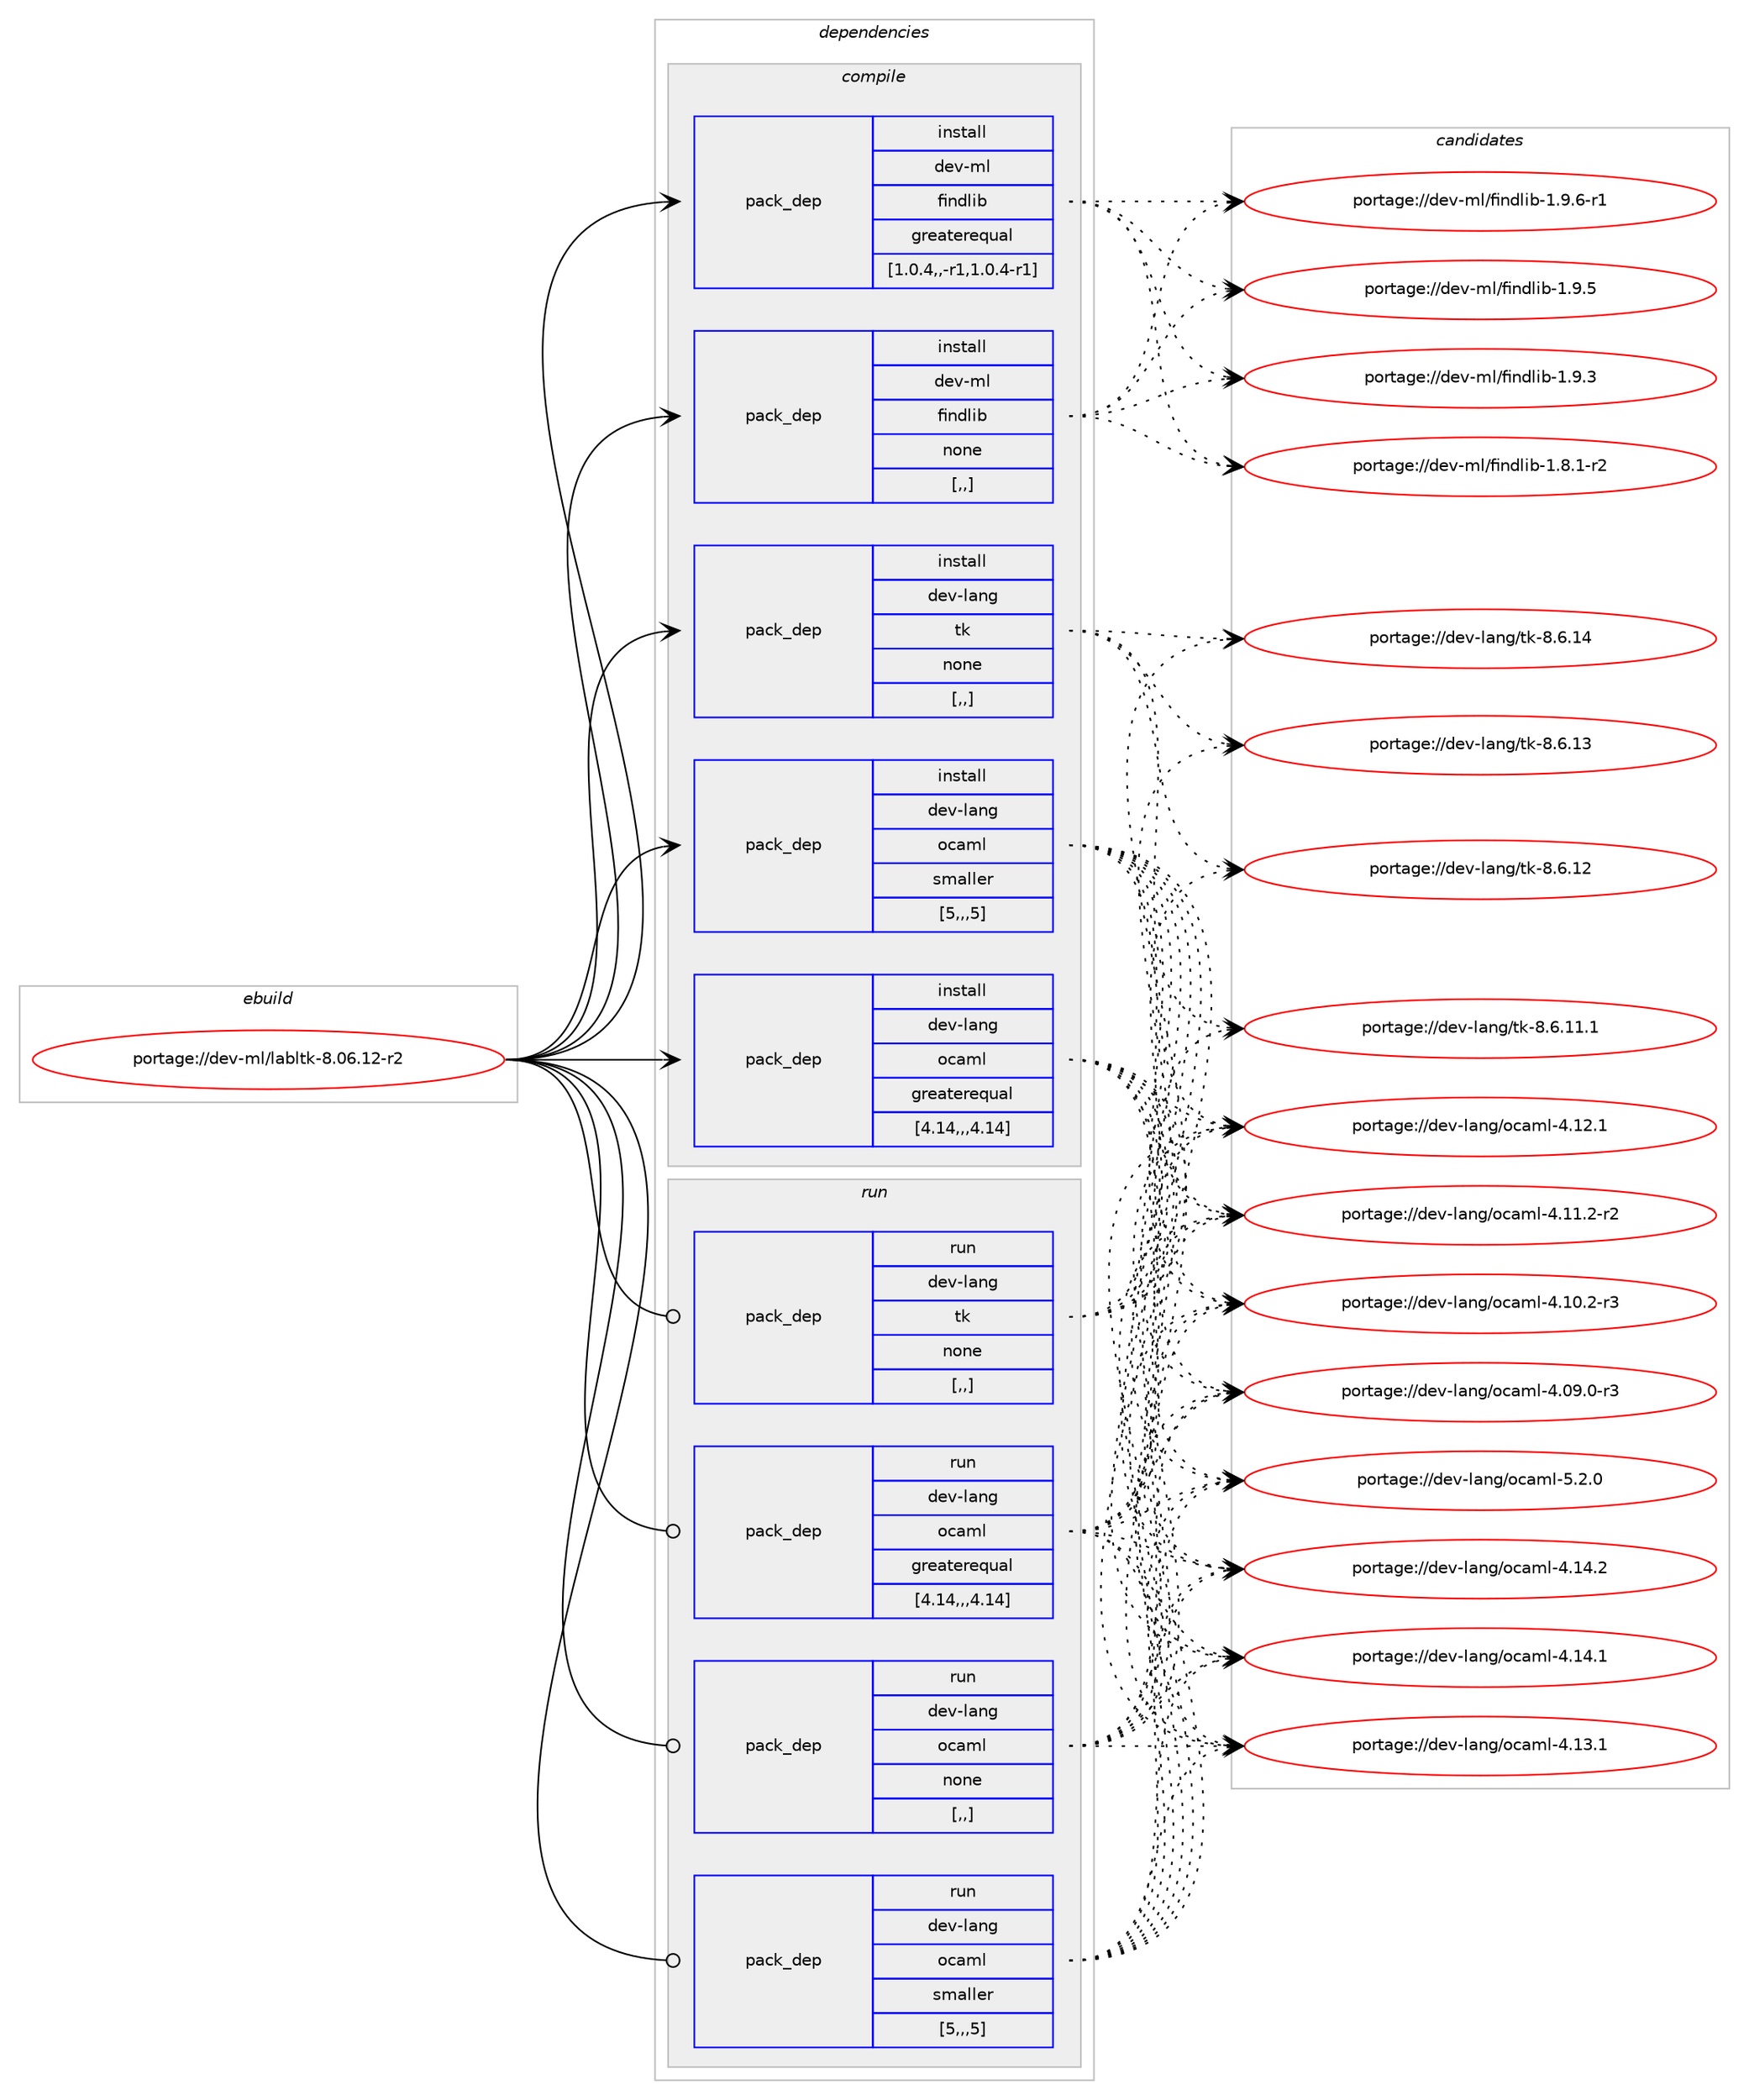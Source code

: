 digraph prolog {

# *************
# Graph options
# *************

newrank=true;
concentrate=true;
compound=true;
graph [rankdir=LR,fontname=Helvetica,fontsize=10,ranksep=1.5];#, ranksep=2.5, nodesep=0.2];
edge  [arrowhead=vee];
node  [fontname=Helvetica,fontsize=10];

# **********
# The ebuild
# **********

subgraph cluster_leftcol {
color=gray;
label=<<i>ebuild</i>>;
id [label="portage://dev-ml/labltk-8.06.12-r2", color=red, width=4, href="../dev-ml/labltk-8.06.12-r2.svg"];
}

# ****************
# The dependencies
# ****************

subgraph cluster_midcol {
color=gray;
label=<<i>dependencies</i>>;
subgraph cluster_compile {
fillcolor="#eeeeee";
style=filled;
label=<<i>compile</i>>;
subgraph pack89404 {
dependency119958 [label=<<TABLE BORDER="0" CELLBORDER="1" CELLSPACING="0" CELLPADDING="4" WIDTH="220"><TR><TD ROWSPAN="6" CELLPADDING="30">pack_dep</TD></TR><TR><TD WIDTH="110">install</TD></TR><TR><TD>dev-lang</TD></TR><TR><TD>ocaml</TD></TR><TR><TD>greaterequal</TD></TR><TR><TD>[4.14,,,4.14]</TD></TR></TABLE>>, shape=none, color=blue];
}
id:e -> dependency119958:w [weight=20,style="solid",arrowhead="vee"];
subgraph pack89405 {
dependency119959 [label=<<TABLE BORDER="0" CELLBORDER="1" CELLSPACING="0" CELLPADDING="4" WIDTH="220"><TR><TD ROWSPAN="6" CELLPADDING="30">pack_dep</TD></TR><TR><TD WIDTH="110">install</TD></TR><TR><TD>dev-lang</TD></TR><TR><TD>ocaml</TD></TR><TR><TD>smaller</TD></TR><TR><TD>[5,,,5]</TD></TR></TABLE>>, shape=none, color=blue];
}
id:e -> dependency119959:w [weight=20,style="solid",arrowhead="vee"];
subgraph pack89406 {
dependency119960 [label=<<TABLE BORDER="0" CELLBORDER="1" CELLSPACING="0" CELLPADDING="4" WIDTH="220"><TR><TD ROWSPAN="6" CELLPADDING="30">pack_dep</TD></TR><TR><TD WIDTH="110">install</TD></TR><TR><TD>dev-lang</TD></TR><TR><TD>tk</TD></TR><TR><TD>none</TD></TR><TR><TD>[,,]</TD></TR></TABLE>>, shape=none, color=blue];
}
id:e -> dependency119960:w [weight=20,style="solid",arrowhead="vee"];
subgraph pack89407 {
dependency119961 [label=<<TABLE BORDER="0" CELLBORDER="1" CELLSPACING="0" CELLPADDING="4" WIDTH="220"><TR><TD ROWSPAN="6" CELLPADDING="30">pack_dep</TD></TR><TR><TD WIDTH="110">install</TD></TR><TR><TD>dev-ml</TD></TR><TR><TD>findlib</TD></TR><TR><TD>greaterequal</TD></TR><TR><TD>[1.0.4,,-r1,1.0.4-r1]</TD></TR></TABLE>>, shape=none, color=blue];
}
id:e -> dependency119961:w [weight=20,style="solid",arrowhead="vee"];
subgraph pack89408 {
dependency119962 [label=<<TABLE BORDER="0" CELLBORDER="1" CELLSPACING="0" CELLPADDING="4" WIDTH="220"><TR><TD ROWSPAN="6" CELLPADDING="30">pack_dep</TD></TR><TR><TD WIDTH="110">install</TD></TR><TR><TD>dev-ml</TD></TR><TR><TD>findlib</TD></TR><TR><TD>none</TD></TR><TR><TD>[,,]</TD></TR></TABLE>>, shape=none, color=blue];
}
id:e -> dependency119962:w [weight=20,style="solid",arrowhead="vee"];
}
subgraph cluster_compileandrun {
fillcolor="#eeeeee";
style=filled;
label=<<i>compile and run</i>>;
}
subgraph cluster_run {
fillcolor="#eeeeee";
style=filled;
label=<<i>run</i>>;
subgraph pack89409 {
dependency119963 [label=<<TABLE BORDER="0" CELLBORDER="1" CELLSPACING="0" CELLPADDING="4" WIDTH="220"><TR><TD ROWSPAN="6" CELLPADDING="30">pack_dep</TD></TR><TR><TD WIDTH="110">run</TD></TR><TR><TD>dev-lang</TD></TR><TR><TD>ocaml</TD></TR><TR><TD>greaterequal</TD></TR><TR><TD>[4.14,,,4.14]</TD></TR></TABLE>>, shape=none, color=blue];
}
id:e -> dependency119963:w [weight=20,style="solid",arrowhead="odot"];
subgraph pack89410 {
dependency119964 [label=<<TABLE BORDER="0" CELLBORDER="1" CELLSPACING="0" CELLPADDING="4" WIDTH="220"><TR><TD ROWSPAN="6" CELLPADDING="30">pack_dep</TD></TR><TR><TD WIDTH="110">run</TD></TR><TR><TD>dev-lang</TD></TR><TR><TD>ocaml</TD></TR><TR><TD>none</TD></TR><TR><TD>[,,]</TD></TR></TABLE>>, shape=none, color=blue];
}
id:e -> dependency119964:w [weight=20,style="solid",arrowhead="odot"];
subgraph pack89411 {
dependency119965 [label=<<TABLE BORDER="0" CELLBORDER="1" CELLSPACING="0" CELLPADDING="4" WIDTH="220"><TR><TD ROWSPAN="6" CELLPADDING="30">pack_dep</TD></TR><TR><TD WIDTH="110">run</TD></TR><TR><TD>dev-lang</TD></TR><TR><TD>ocaml</TD></TR><TR><TD>smaller</TD></TR><TR><TD>[5,,,5]</TD></TR></TABLE>>, shape=none, color=blue];
}
id:e -> dependency119965:w [weight=20,style="solid",arrowhead="odot"];
subgraph pack89412 {
dependency119966 [label=<<TABLE BORDER="0" CELLBORDER="1" CELLSPACING="0" CELLPADDING="4" WIDTH="220"><TR><TD ROWSPAN="6" CELLPADDING="30">pack_dep</TD></TR><TR><TD WIDTH="110">run</TD></TR><TR><TD>dev-lang</TD></TR><TR><TD>tk</TD></TR><TR><TD>none</TD></TR><TR><TD>[,,]</TD></TR></TABLE>>, shape=none, color=blue];
}
id:e -> dependency119966:w [weight=20,style="solid",arrowhead="odot"];
}
}

# **************
# The candidates
# **************

subgraph cluster_choices {
rank=same;
color=gray;
label=<<i>candidates</i>>;

subgraph choice89404 {
color=black;
nodesep=1;
choice1001011184510897110103471119997109108455346504648 [label="portage://dev-lang/ocaml-5.2.0", color=red, width=4,href="../dev-lang/ocaml-5.2.0.svg"];
choice100101118451089711010347111999710910845524649524650 [label="portage://dev-lang/ocaml-4.14.2", color=red, width=4,href="../dev-lang/ocaml-4.14.2.svg"];
choice100101118451089711010347111999710910845524649524649 [label="portage://dev-lang/ocaml-4.14.1", color=red, width=4,href="../dev-lang/ocaml-4.14.1.svg"];
choice100101118451089711010347111999710910845524649514649 [label="portage://dev-lang/ocaml-4.13.1", color=red, width=4,href="../dev-lang/ocaml-4.13.1.svg"];
choice100101118451089711010347111999710910845524649504649 [label="portage://dev-lang/ocaml-4.12.1", color=red, width=4,href="../dev-lang/ocaml-4.12.1.svg"];
choice1001011184510897110103471119997109108455246494946504511450 [label="portage://dev-lang/ocaml-4.11.2-r2", color=red, width=4,href="../dev-lang/ocaml-4.11.2-r2.svg"];
choice1001011184510897110103471119997109108455246494846504511451 [label="portage://dev-lang/ocaml-4.10.2-r3", color=red, width=4,href="../dev-lang/ocaml-4.10.2-r3.svg"];
choice1001011184510897110103471119997109108455246485746484511451 [label="portage://dev-lang/ocaml-4.09.0-r3", color=red, width=4,href="../dev-lang/ocaml-4.09.0-r3.svg"];
dependency119958:e -> choice1001011184510897110103471119997109108455346504648:w [style=dotted,weight="100"];
dependency119958:e -> choice100101118451089711010347111999710910845524649524650:w [style=dotted,weight="100"];
dependency119958:e -> choice100101118451089711010347111999710910845524649524649:w [style=dotted,weight="100"];
dependency119958:e -> choice100101118451089711010347111999710910845524649514649:w [style=dotted,weight="100"];
dependency119958:e -> choice100101118451089711010347111999710910845524649504649:w [style=dotted,weight="100"];
dependency119958:e -> choice1001011184510897110103471119997109108455246494946504511450:w [style=dotted,weight="100"];
dependency119958:e -> choice1001011184510897110103471119997109108455246494846504511451:w [style=dotted,weight="100"];
dependency119958:e -> choice1001011184510897110103471119997109108455246485746484511451:w [style=dotted,weight="100"];
}
subgraph choice89405 {
color=black;
nodesep=1;
choice1001011184510897110103471119997109108455346504648 [label="portage://dev-lang/ocaml-5.2.0", color=red, width=4,href="../dev-lang/ocaml-5.2.0.svg"];
choice100101118451089711010347111999710910845524649524650 [label="portage://dev-lang/ocaml-4.14.2", color=red, width=4,href="../dev-lang/ocaml-4.14.2.svg"];
choice100101118451089711010347111999710910845524649524649 [label="portage://dev-lang/ocaml-4.14.1", color=red, width=4,href="../dev-lang/ocaml-4.14.1.svg"];
choice100101118451089711010347111999710910845524649514649 [label="portage://dev-lang/ocaml-4.13.1", color=red, width=4,href="../dev-lang/ocaml-4.13.1.svg"];
choice100101118451089711010347111999710910845524649504649 [label="portage://dev-lang/ocaml-4.12.1", color=red, width=4,href="../dev-lang/ocaml-4.12.1.svg"];
choice1001011184510897110103471119997109108455246494946504511450 [label="portage://dev-lang/ocaml-4.11.2-r2", color=red, width=4,href="../dev-lang/ocaml-4.11.2-r2.svg"];
choice1001011184510897110103471119997109108455246494846504511451 [label="portage://dev-lang/ocaml-4.10.2-r3", color=red, width=4,href="../dev-lang/ocaml-4.10.2-r3.svg"];
choice1001011184510897110103471119997109108455246485746484511451 [label="portage://dev-lang/ocaml-4.09.0-r3", color=red, width=4,href="../dev-lang/ocaml-4.09.0-r3.svg"];
dependency119959:e -> choice1001011184510897110103471119997109108455346504648:w [style=dotted,weight="100"];
dependency119959:e -> choice100101118451089711010347111999710910845524649524650:w [style=dotted,weight="100"];
dependency119959:e -> choice100101118451089711010347111999710910845524649524649:w [style=dotted,weight="100"];
dependency119959:e -> choice100101118451089711010347111999710910845524649514649:w [style=dotted,weight="100"];
dependency119959:e -> choice100101118451089711010347111999710910845524649504649:w [style=dotted,weight="100"];
dependency119959:e -> choice1001011184510897110103471119997109108455246494946504511450:w [style=dotted,weight="100"];
dependency119959:e -> choice1001011184510897110103471119997109108455246494846504511451:w [style=dotted,weight="100"];
dependency119959:e -> choice1001011184510897110103471119997109108455246485746484511451:w [style=dotted,weight="100"];
}
subgraph choice89406 {
color=black;
nodesep=1;
choice10010111845108971101034711610745564654464952 [label="portage://dev-lang/tk-8.6.14", color=red, width=4,href="../dev-lang/tk-8.6.14.svg"];
choice10010111845108971101034711610745564654464951 [label="portage://dev-lang/tk-8.6.13", color=red, width=4,href="../dev-lang/tk-8.6.13.svg"];
choice10010111845108971101034711610745564654464950 [label="portage://dev-lang/tk-8.6.12", color=red, width=4,href="../dev-lang/tk-8.6.12.svg"];
choice100101118451089711010347116107455646544649494649 [label="portage://dev-lang/tk-8.6.11.1", color=red, width=4,href="../dev-lang/tk-8.6.11.1.svg"];
dependency119960:e -> choice10010111845108971101034711610745564654464952:w [style=dotted,weight="100"];
dependency119960:e -> choice10010111845108971101034711610745564654464951:w [style=dotted,weight="100"];
dependency119960:e -> choice10010111845108971101034711610745564654464950:w [style=dotted,weight="100"];
dependency119960:e -> choice100101118451089711010347116107455646544649494649:w [style=dotted,weight="100"];
}
subgraph choice89407 {
color=black;
nodesep=1;
choice1001011184510910847102105110100108105984549465746544511449 [label="portage://dev-ml/findlib-1.9.6-r1", color=red, width=4,href="../dev-ml/findlib-1.9.6-r1.svg"];
choice100101118451091084710210511010010810598454946574653 [label="portage://dev-ml/findlib-1.9.5", color=red, width=4,href="../dev-ml/findlib-1.9.5.svg"];
choice100101118451091084710210511010010810598454946574651 [label="portage://dev-ml/findlib-1.9.3", color=red, width=4,href="../dev-ml/findlib-1.9.3.svg"];
choice1001011184510910847102105110100108105984549465646494511450 [label="portage://dev-ml/findlib-1.8.1-r2", color=red, width=4,href="../dev-ml/findlib-1.8.1-r2.svg"];
dependency119961:e -> choice1001011184510910847102105110100108105984549465746544511449:w [style=dotted,weight="100"];
dependency119961:e -> choice100101118451091084710210511010010810598454946574653:w [style=dotted,weight="100"];
dependency119961:e -> choice100101118451091084710210511010010810598454946574651:w [style=dotted,weight="100"];
dependency119961:e -> choice1001011184510910847102105110100108105984549465646494511450:w [style=dotted,weight="100"];
}
subgraph choice89408 {
color=black;
nodesep=1;
choice1001011184510910847102105110100108105984549465746544511449 [label="portage://dev-ml/findlib-1.9.6-r1", color=red, width=4,href="../dev-ml/findlib-1.9.6-r1.svg"];
choice100101118451091084710210511010010810598454946574653 [label="portage://dev-ml/findlib-1.9.5", color=red, width=4,href="../dev-ml/findlib-1.9.5.svg"];
choice100101118451091084710210511010010810598454946574651 [label="portage://dev-ml/findlib-1.9.3", color=red, width=4,href="../dev-ml/findlib-1.9.3.svg"];
choice1001011184510910847102105110100108105984549465646494511450 [label="portage://dev-ml/findlib-1.8.1-r2", color=red, width=4,href="../dev-ml/findlib-1.8.1-r2.svg"];
dependency119962:e -> choice1001011184510910847102105110100108105984549465746544511449:w [style=dotted,weight="100"];
dependency119962:e -> choice100101118451091084710210511010010810598454946574653:w [style=dotted,weight="100"];
dependency119962:e -> choice100101118451091084710210511010010810598454946574651:w [style=dotted,weight="100"];
dependency119962:e -> choice1001011184510910847102105110100108105984549465646494511450:w [style=dotted,weight="100"];
}
subgraph choice89409 {
color=black;
nodesep=1;
choice1001011184510897110103471119997109108455346504648 [label="portage://dev-lang/ocaml-5.2.0", color=red, width=4,href="../dev-lang/ocaml-5.2.0.svg"];
choice100101118451089711010347111999710910845524649524650 [label="portage://dev-lang/ocaml-4.14.2", color=red, width=4,href="../dev-lang/ocaml-4.14.2.svg"];
choice100101118451089711010347111999710910845524649524649 [label="portage://dev-lang/ocaml-4.14.1", color=red, width=4,href="../dev-lang/ocaml-4.14.1.svg"];
choice100101118451089711010347111999710910845524649514649 [label="portage://dev-lang/ocaml-4.13.1", color=red, width=4,href="../dev-lang/ocaml-4.13.1.svg"];
choice100101118451089711010347111999710910845524649504649 [label="portage://dev-lang/ocaml-4.12.1", color=red, width=4,href="../dev-lang/ocaml-4.12.1.svg"];
choice1001011184510897110103471119997109108455246494946504511450 [label="portage://dev-lang/ocaml-4.11.2-r2", color=red, width=4,href="../dev-lang/ocaml-4.11.2-r2.svg"];
choice1001011184510897110103471119997109108455246494846504511451 [label="portage://dev-lang/ocaml-4.10.2-r3", color=red, width=4,href="../dev-lang/ocaml-4.10.2-r3.svg"];
choice1001011184510897110103471119997109108455246485746484511451 [label="portage://dev-lang/ocaml-4.09.0-r3", color=red, width=4,href="../dev-lang/ocaml-4.09.0-r3.svg"];
dependency119963:e -> choice1001011184510897110103471119997109108455346504648:w [style=dotted,weight="100"];
dependency119963:e -> choice100101118451089711010347111999710910845524649524650:w [style=dotted,weight="100"];
dependency119963:e -> choice100101118451089711010347111999710910845524649524649:w [style=dotted,weight="100"];
dependency119963:e -> choice100101118451089711010347111999710910845524649514649:w [style=dotted,weight="100"];
dependency119963:e -> choice100101118451089711010347111999710910845524649504649:w [style=dotted,weight="100"];
dependency119963:e -> choice1001011184510897110103471119997109108455246494946504511450:w [style=dotted,weight="100"];
dependency119963:e -> choice1001011184510897110103471119997109108455246494846504511451:w [style=dotted,weight="100"];
dependency119963:e -> choice1001011184510897110103471119997109108455246485746484511451:w [style=dotted,weight="100"];
}
subgraph choice89410 {
color=black;
nodesep=1;
choice1001011184510897110103471119997109108455346504648 [label="portage://dev-lang/ocaml-5.2.0", color=red, width=4,href="../dev-lang/ocaml-5.2.0.svg"];
choice100101118451089711010347111999710910845524649524650 [label="portage://dev-lang/ocaml-4.14.2", color=red, width=4,href="../dev-lang/ocaml-4.14.2.svg"];
choice100101118451089711010347111999710910845524649524649 [label="portage://dev-lang/ocaml-4.14.1", color=red, width=4,href="../dev-lang/ocaml-4.14.1.svg"];
choice100101118451089711010347111999710910845524649514649 [label="portage://dev-lang/ocaml-4.13.1", color=red, width=4,href="../dev-lang/ocaml-4.13.1.svg"];
choice100101118451089711010347111999710910845524649504649 [label="portage://dev-lang/ocaml-4.12.1", color=red, width=4,href="../dev-lang/ocaml-4.12.1.svg"];
choice1001011184510897110103471119997109108455246494946504511450 [label="portage://dev-lang/ocaml-4.11.2-r2", color=red, width=4,href="../dev-lang/ocaml-4.11.2-r2.svg"];
choice1001011184510897110103471119997109108455246494846504511451 [label="portage://dev-lang/ocaml-4.10.2-r3", color=red, width=4,href="../dev-lang/ocaml-4.10.2-r3.svg"];
choice1001011184510897110103471119997109108455246485746484511451 [label="portage://dev-lang/ocaml-4.09.0-r3", color=red, width=4,href="../dev-lang/ocaml-4.09.0-r3.svg"];
dependency119964:e -> choice1001011184510897110103471119997109108455346504648:w [style=dotted,weight="100"];
dependency119964:e -> choice100101118451089711010347111999710910845524649524650:w [style=dotted,weight="100"];
dependency119964:e -> choice100101118451089711010347111999710910845524649524649:w [style=dotted,weight="100"];
dependency119964:e -> choice100101118451089711010347111999710910845524649514649:w [style=dotted,weight="100"];
dependency119964:e -> choice100101118451089711010347111999710910845524649504649:w [style=dotted,weight="100"];
dependency119964:e -> choice1001011184510897110103471119997109108455246494946504511450:w [style=dotted,weight="100"];
dependency119964:e -> choice1001011184510897110103471119997109108455246494846504511451:w [style=dotted,weight="100"];
dependency119964:e -> choice1001011184510897110103471119997109108455246485746484511451:w [style=dotted,weight="100"];
}
subgraph choice89411 {
color=black;
nodesep=1;
choice1001011184510897110103471119997109108455346504648 [label="portage://dev-lang/ocaml-5.2.0", color=red, width=4,href="../dev-lang/ocaml-5.2.0.svg"];
choice100101118451089711010347111999710910845524649524650 [label="portage://dev-lang/ocaml-4.14.2", color=red, width=4,href="../dev-lang/ocaml-4.14.2.svg"];
choice100101118451089711010347111999710910845524649524649 [label="portage://dev-lang/ocaml-4.14.1", color=red, width=4,href="../dev-lang/ocaml-4.14.1.svg"];
choice100101118451089711010347111999710910845524649514649 [label="portage://dev-lang/ocaml-4.13.1", color=red, width=4,href="../dev-lang/ocaml-4.13.1.svg"];
choice100101118451089711010347111999710910845524649504649 [label="portage://dev-lang/ocaml-4.12.1", color=red, width=4,href="../dev-lang/ocaml-4.12.1.svg"];
choice1001011184510897110103471119997109108455246494946504511450 [label="portage://dev-lang/ocaml-4.11.2-r2", color=red, width=4,href="../dev-lang/ocaml-4.11.2-r2.svg"];
choice1001011184510897110103471119997109108455246494846504511451 [label="portage://dev-lang/ocaml-4.10.2-r3", color=red, width=4,href="../dev-lang/ocaml-4.10.2-r3.svg"];
choice1001011184510897110103471119997109108455246485746484511451 [label="portage://dev-lang/ocaml-4.09.0-r3", color=red, width=4,href="../dev-lang/ocaml-4.09.0-r3.svg"];
dependency119965:e -> choice1001011184510897110103471119997109108455346504648:w [style=dotted,weight="100"];
dependency119965:e -> choice100101118451089711010347111999710910845524649524650:w [style=dotted,weight="100"];
dependency119965:e -> choice100101118451089711010347111999710910845524649524649:w [style=dotted,weight="100"];
dependency119965:e -> choice100101118451089711010347111999710910845524649514649:w [style=dotted,weight="100"];
dependency119965:e -> choice100101118451089711010347111999710910845524649504649:w [style=dotted,weight="100"];
dependency119965:e -> choice1001011184510897110103471119997109108455246494946504511450:w [style=dotted,weight="100"];
dependency119965:e -> choice1001011184510897110103471119997109108455246494846504511451:w [style=dotted,weight="100"];
dependency119965:e -> choice1001011184510897110103471119997109108455246485746484511451:w [style=dotted,weight="100"];
}
subgraph choice89412 {
color=black;
nodesep=1;
choice10010111845108971101034711610745564654464952 [label="portage://dev-lang/tk-8.6.14", color=red, width=4,href="../dev-lang/tk-8.6.14.svg"];
choice10010111845108971101034711610745564654464951 [label="portage://dev-lang/tk-8.6.13", color=red, width=4,href="../dev-lang/tk-8.6.13.svg"];
choice10010111845108971101034711610745564654464950 [label="portage://dev-lang/tk-8.6.12", color=red, width=4,href="../dev-lang/tk-8.6.12.svg"];
choice100101118451089711010347116107455646544649494649 [label="portage://dev-lang/tk-8.6.11.1", color=red, width=4,href="../dev-lang/tk-8.6.11.1.svg"];
dependency119966:e -> choice10010111845108971101034711610745564654464952:w [style=dotted,weight="100"];
dependency119966:e -> choice10010111845108971101034711610745564654464951:w [style=dotted,weight="100"];
dependency119966:e -> choice10010111845108971101034711610745564654464950:w [style=dotted,weight="100"];
dependency119966:e -> choice100101118451089711010347116107455646544649494649:w [style=dotted,weight="100"];
}
}

}

